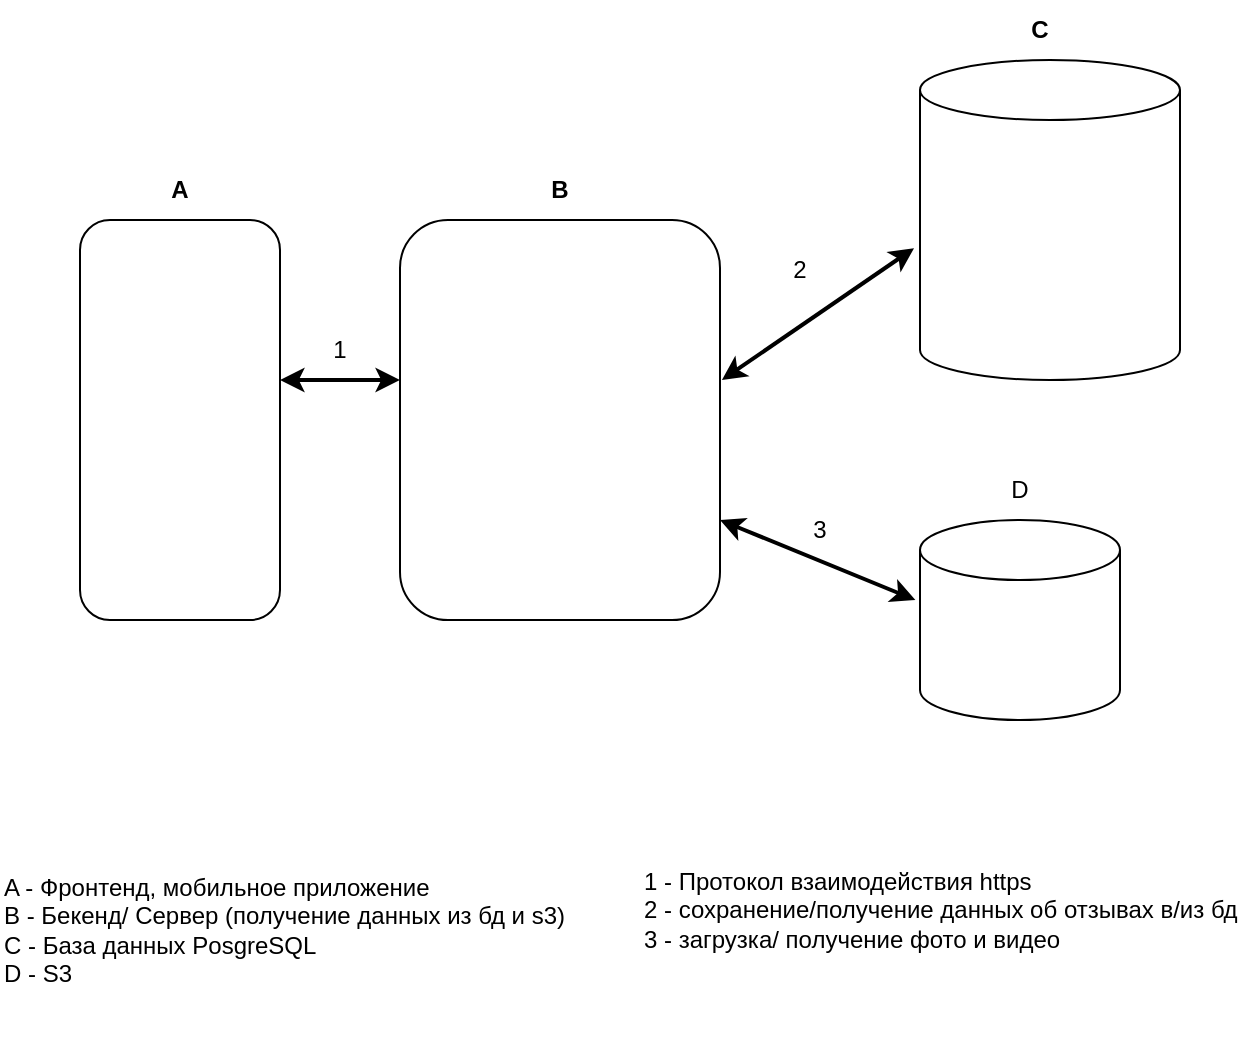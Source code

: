 <mxfile version="24.8.6">
  <diagram name="Страница — 1" id="0EDK6MfCusJcOLu9cGK9">
    <mxGraphModel dx="1264" dy="1035" grid="1" gridSize="10" guides="1" tooltips="1" connect="1" arrows="1" fold="1" page="1" pageScale="1" pageWidth="2339" pageHeight="3300" math="0" shadow="0">
      <root>
        <mxCell id="0" />
        <mxCell id="1" parent="0" />
        <mxCell id="53JEWTsziwx4sO8Of7nc-1" value="" style="rounded=1;whiteSpace=wrap;html=1;rotation=-90;" parent="1" vertex="1">
          <mxGeometry x="30" y="330" width="200" height="100" as="geometry" />
        </mxCell>
        <mxCell id="53JEWTsziwx4sO8Of7nc-2" value="" style="rounded=1;whiteSpace=wrap;html=1;direction=south;" parent="1" vertex="1">
          <mxGeometry x="240" y="280" width="160" height="200" as="geometry" />
        </mxCell>
        <mxCell id="53JEWTsziwx4sO8Of7nc-3" value="" style="shape=cylinder3;whiteSpace=wrap;html=1;boundedLbl=1;backgroundOutline=1;size=15;" parent="1" vertex="1">
          <mxGeometry x="500" y="200" width="130" height="160" as="geometry" />
        </mxCell>
        <mxCell id="53JEWTsziwx4sO8Of7nc-4" value="&lt;b&gt;А&lt;/b&gt;" style="text;html=1;align=center;verticalAlign=middle;whiteSpace=wrap;rounded=0;" parent="1" vertex="1">
          <mxGeometry x="100" y="250" width="60" height="30" as="geometry" />
        </mxCell>
        <mxCell id="53JEWTsziwx4sO8Of7nc-6" value="&lt;b&gt;B&lt;/b&gt;" style="text;html=1;align=center;verticalAlign=middle;whiteSpace=wrap;rounded=0;" parent="1" vertex="1">
          <mxGeometry x="290" y="250" width="60" height="30" as="geometry" />
        </mxCell>
        <mxCell id="53JEWTsziwx4sO8Of7nc-8" value="&lt;b&gt;C&lt;/b&gt;" style="text;html=1;align=center;verticalAlign=middle;whiteSpace=wrap;rounded=0;" parent="1" vertex="1">
          <mxGeometry x="530" y="170" width="60" height="30" as="geometry" />
        </mxCell>
        <mxCell id="53JEWTsziwx4sO8Of7nc-10" value="" style="endArrow=classic;startArrow=classic;html=1;rounded=0;endSize=6;strokeWidth=2;" parent="1" edge="1">
          <mxGeometry width="50" height="50" relative="1" as="geometry">
            <mxPoint x="180" y="360" as="sourcePoint" />
            <mxPoint x="240" y="360" as="targetPoint" />
          </mxGeometry>
        </mxCell>
        <mxCell id="53JEWTsziwx4sO8Of7nc-14" value="" style="endArrow=classic;startArrow=classic;html=1;rounded=0;exitX=0.4;exitY=-0.006;exitDx=0;exitDy=0;exitPerimeter=0;strokeWidth=2;entryX=-0.023;entryY=0.588;entryDx=0;entryDy=0;entryPerimeter=0;" parent="1" source="53JEWTsziwx4sO8Of7nc-2" target="53JEWTsziwx4sO8Of7nc-3" edge="1">
          <mxGeometry width="50" height="50" relative="1" as="geometry">
            <mxPoint x="190" y="370" as="sourcePoint" />
            <mxPoint x="480" y="360" as="targetPoint" />
            <Array as="points" />
          </mxGeometry>
        </mxCell>
        <mxCell id="hni56AEVQrNbNFlHhM1i-1" value="1" style="text;html=1;align=center;verticalAlign=middle;whiteSpace=wrap;rounded=0;" parent="1" vertex="1">
          <mxGeometry x="180" y="330" width="60" height="30" as="geometry" />
        </mxCell>
        <mxCell id="hni56AEVQrNbNFlHhM1i-3" value="2" style="text;html=1;align=center;verticalAlign=middle;whiteSpace=wrap;rounded=0;" parent="1" vertex="1">
          <mxGeometry x="410" y="290" width="60" height="30" as="geometry" />
        </mxCell>
        <mxCell id="hni56AEVQrNbNFlHhM1i-5" value="" style="shape=cylinder3;whiteSpace=wrap;html=1;boundedLbl=1;backgroundOutline=1;size=15;" parent="1" vertex="1">
          <mxGeometry x="500" y="430" width="100" height="100" as="geometry" />
        </mxCell>
        <mxCell id="hni56AEVQrNbNFlHhM1i-7" value="" style="endArrow=classic;startArrow=classic;html=1;rounded=0;exitX=0.75;exitY=0;exitDx=0;exitDy=0;strokeWidth=2;entryX=-0.023;entryY=0.4;entryDx=0;entryDy=0;entryPerimeter=0;" parent="1" source="53JEWTsziwx4sO8Of7nc-2" target="hni56AEVQrNbNFlHhM1i-5" edge="1">
          <mxGeometry width="50" height="50" relative="1" as="geometry">
            <mxPoint x="411" y="370" as="sourcePoint" />
            <mxPoint x="490" y="370" as="targetPoint" />
            <Array as="points" />
          </mxGeometry>
        </mxCell>
        <mxCell id="hni56AEVQrNbNFlHhM1i-9" value="A - Фронтенд, мобильное приложение&lt;div&gt;B - Бекенд/ Сервер (получение данных из бд и s3)&lt;/div&gt;&lt;div&gt;C - База данных PosgreSQL&lt;/div&gt;&lt;div&gt;D - S3&lt;/div&gt;" style="text;html=1;align=left;verticalAlign=middle;whiteSpace=wrap;rounded=0;" parent="1" vertex="1">
          <mxGeometry x="40" y="580" width="290" height="110" as="geometry" />
        </mxCell>
        <mxCell id="hni56AEVQrNbNFlHhM1i-10" value="D" style="text;html=1;align=center;verticalAlign=middle;whiteSpace=wrap;rounded=0;" parent="1" vertex="1">
          <mxGeometry x="520" y="400" width="60" height="30" as="geometry" />
        </mxCell>
        <mxCell id="hni56AEVQrNbNFlHhM1i-11" value="3" style="text;html=1;align=center;verticalAlign=middle;whiteSpace=wrap;rounded=0;" parent="1" vertex="1">
          <mxGeometry x="420" y="420" width="60" height="30" as="geometry" />
        </mxCell>
        <mxCell id="hni56AEVQrNbNFlHhM1i-15" value="1 - Протокол взаимодействия https&lt;div&gt;2 - сохранение/получение данных об отзывах в/из бд&lt;/div&gt;&lt;div&gt;3 -&amp;nbsp;загрузка/ получение фото и видео&lt;span style=&quot;background-color: initial;&quot;&gt;&amp;nbsp;&lt;/span&gt;&lt;/div&gt;" style="text;html=1;align=left;verticalAlign=middle;whiteSpace=wrap;rounded=0;" parent="1" vertex="1">
          <mxGeometry x="360" y="580" width="300" height="90" as="geometry" />
        </mxCell>
      </root>
    </mxGraphModel>
  </diagram>
</mxfile>

